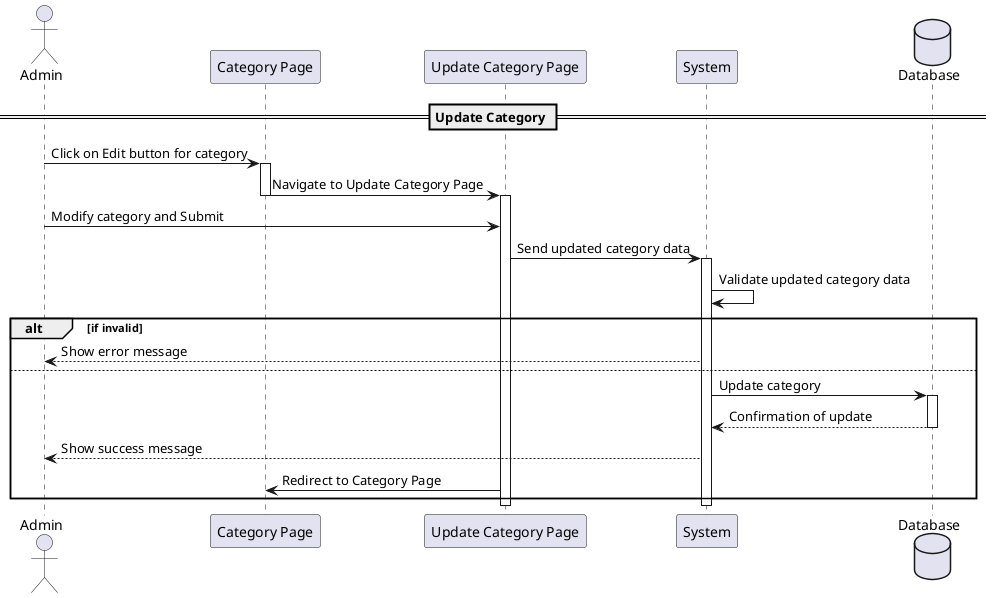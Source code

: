 @startuml
actor Admin
participant "Category Page" as CategoryPage
participant "Update Category Page" as UpdateCategoryPage
participant System
database Database

== Update Category ==
Admin -> CategoryPage : Click on Edit button for category
activate CategoryPage
CategoryPage -> UpdateCategoryPage : Navigate to Update Category Page
deactivate CategoryPage

activate UpdateCategoryPage
Admin -> UpdateCategoryPage : Modify category and Submit
UpdateCategoryPage -> System : Send updated category data
activate System
System -> System : Validate updated category data

alt if invalid
    System --> Admin : Show error message
else
    System -> Database : Update category
    activate Database
    Database --> System : Confirmation of update
    deactivate Database
    System --> Admin : Show success message
    UpdateCategoryPage -> CategoryPage : Redirect to Category Page
end
deactivate System
deactivate UpdateCategoryPage
@enduml
